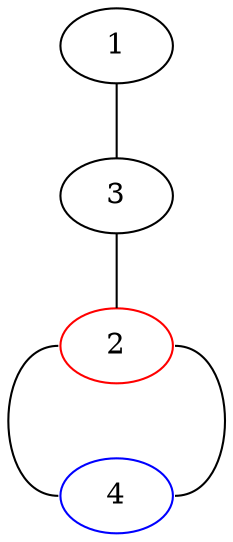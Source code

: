 graph {
  1 -- 3 -- 2;
  2 -- 4 [tailport="e", headport="e"];
  2 -- 4 [tailport="w", headport="w"];
  2 [color="red"];
  4 [color="blue"];
}
